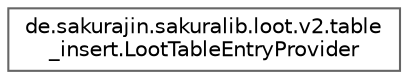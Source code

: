 digraph "Graphical Class Hierarchy"
{
 // LATEX_PDF_SIZE
  bgcolor="transparent";
  edge [fontname=Helvetica,fontsize=10,labelfontname=Helvetica,labelfontsize=10];
  node [fontname=Helvetica,fontsize=10,shape=box,height=0.2,width=0.4];
  rankdir="LR";
  Node0 [label="de.sakurajin.sakuralib.loot.v2.table\l_insert.LootTableEntryProvider",height=0.2,width=0.4,color="grey40", fillcolor="white", style="filled",URL="$interfacede_1_1sakurajin_1_1sakuralib_1_1loot_1_1v2_1_1table__insert_1_1LootTableEntryProvider.html",tooltip="This interface is used to provide loot table entries for the loot table manager."];
}
